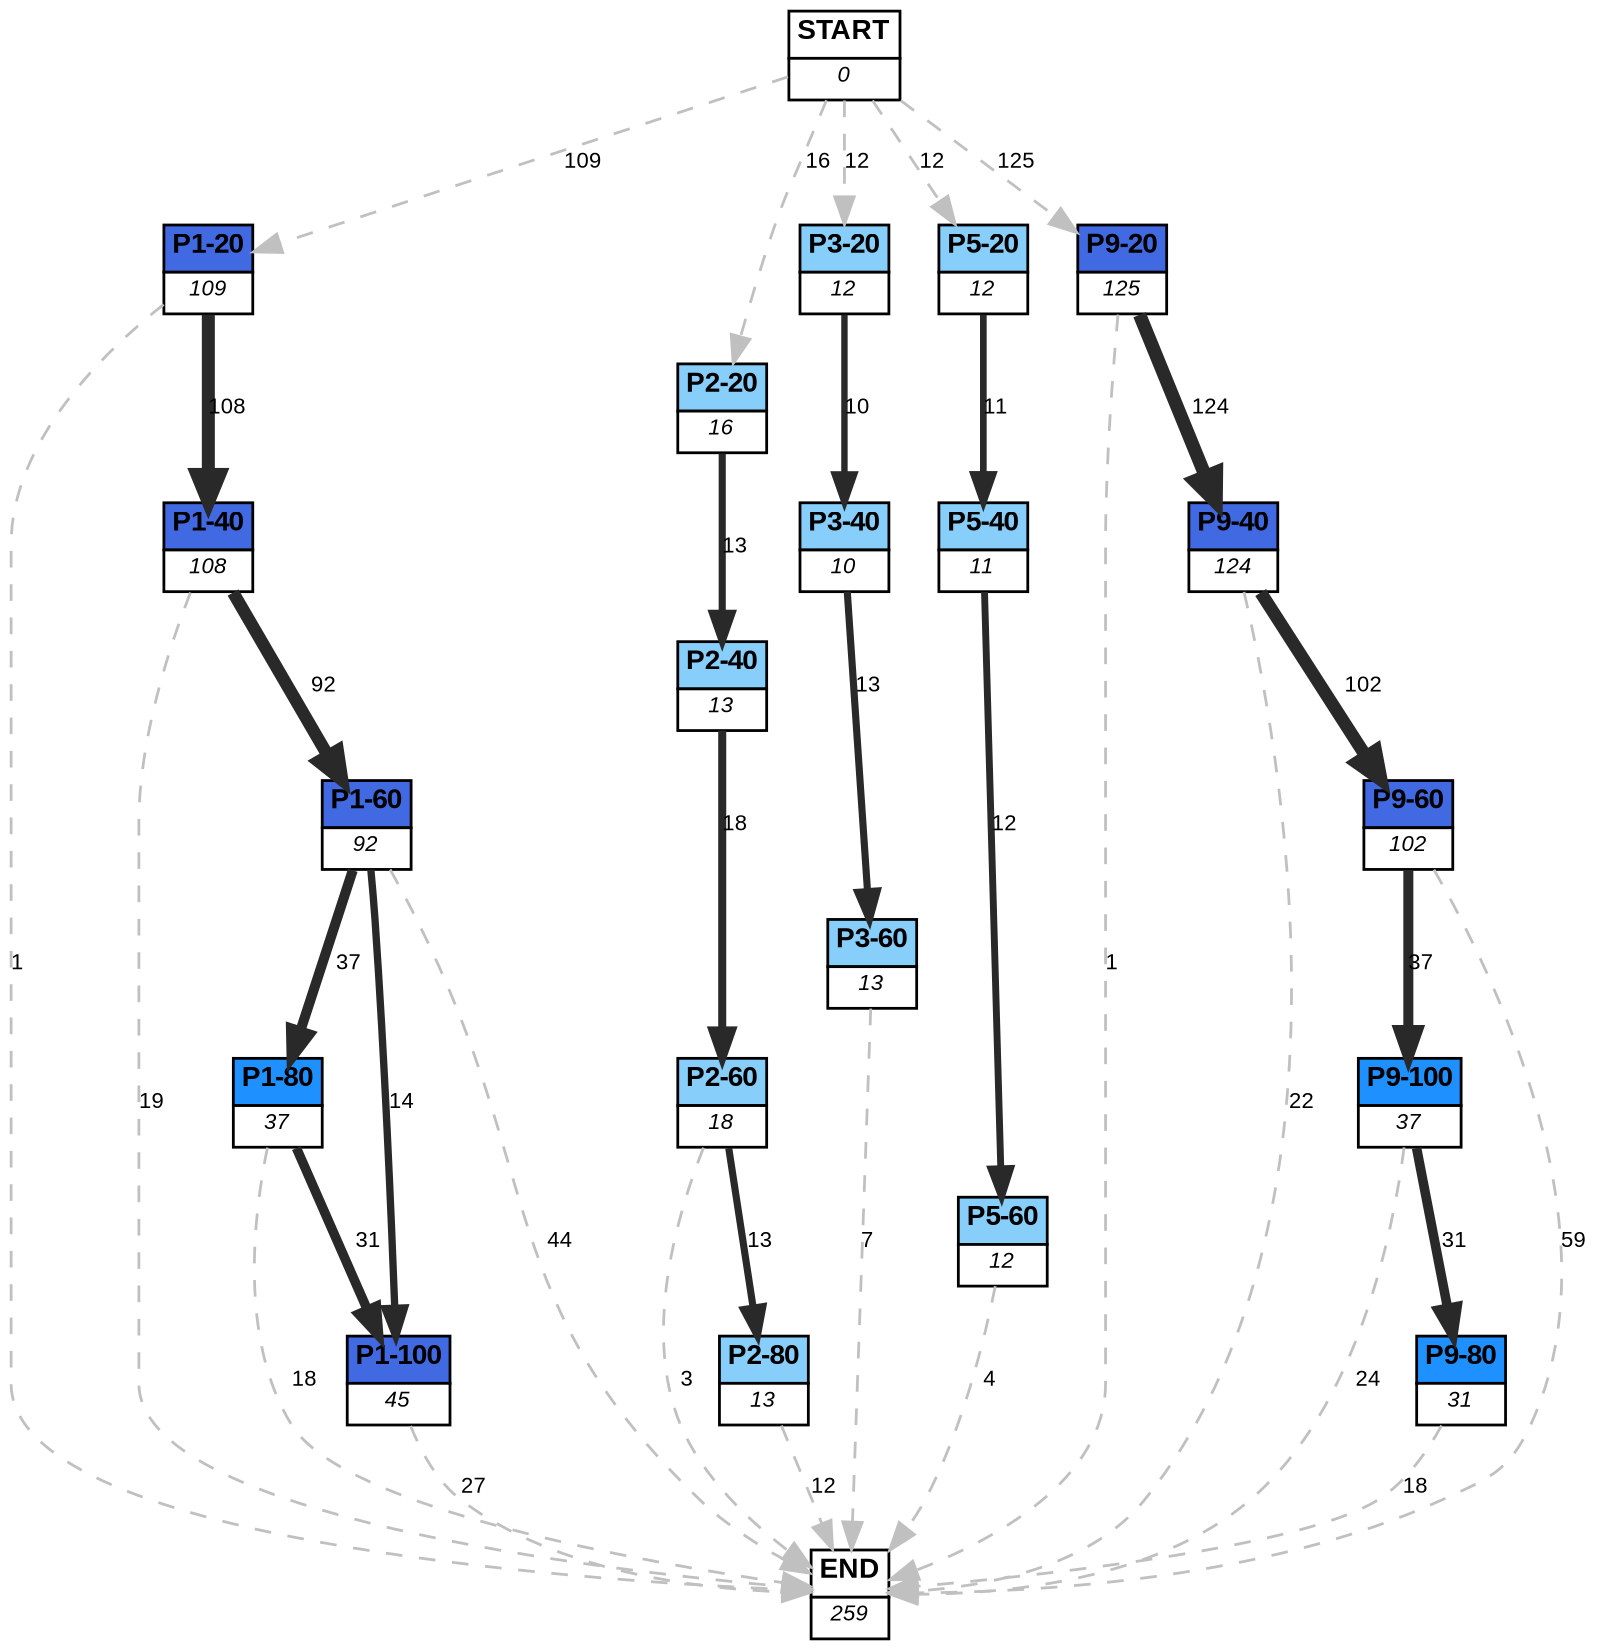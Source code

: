 digraph graphname {
	dpi = 150
	size="16,11!";
	margin = 0;
"P1-20" [shape=plain, label=<<table border="0" cellborder="1" cellspacing="0"><tr><td bgcolor="royalblue"><FONT face="Arial" POINT-SIZE="10"><b>P1-20</b></FONT></td></tr><tr><td bgcolor="white"><FONT face="Arial" POINT-SIZE="8"><i>109</i></FONT></td></tr></table>>]
"P1-40" [shape=plain, label=<<table border="0" cellborder="1" cellspacing="0"><tr><td bgcolor="royalblue"><FONT face="Arial" POINT-SIZE="10"><b>P1-40</b></FONT></td></tr><tr><td bgcolor="white"><FONT face="Arial" POINT-SIZE="8"><i>108</i></FONT></td></tr></table>>]
"P1-60" [shape=plain, label=<<table border="0" cellborder="1" cellspacing="0"><tr><td bgcolor="royalblue"><FONT face="Arial" POINT-SIZE="10"><b>P1-60</b></FONT></td></tr><tr><td bgcolor="white"><FONT face="Arial" POINT-SIZE="8"><i>92</i></FONT></td></tr></table>>]
"P1-80" [shape=plain, label=<<table border="0" cellborder="1" cellspacing="0"><tr><td bgcolor="dodgerblue"><FONT face="Arial" POINT-SIZE="10"><b>P1-80</b></FONT></td></tr><tr><td bgcolor="white"><FONT face="Arial" POINT-SIZE="8"><i>37</i></FONT></td></tr></table>>]
"P1-100" [shape=plain, label=<<table border="0" cellborder="1" cellspacing="0"><tr><td bgcolor="royalblue"><FONT face="Arial" POINT-SIZE="10"><b>P1-100</b></FONT></td></tr><tr><td bgcolor="white"><FONT face="Arial" POINT-SIZE="8"><i>45</i></FONT></td></tr></table>>]
"P2-20" [shape=plain, label=<<table border="0" cellborder="1" cellspacing="0"><tr><td bgcolor="lightskyblue"><FONT face="Arial" POINT-SIZE="10"><b>P2-20</b></FONT></td></tr><tr><td bgcolor="white"><FONT face="Arial" POINT-SIZE="8"><i>16</i></FONT></td></tr></table>>]
"P2-40" [shape=plain, label=<<table border="0" cellborder="1" cellspacing="0"><tr><td bgcolor="lightskyblue"><FONT face="Arial" POINT-SIZE="10"><b>P2-40</b></FONT></td></tr><tr><td bgcolor="white"><FONT face="Arial" POINT-SIZE="8"><i>13</i></FONT></td></tr></table>>]
"P2-60" [shape=plain, label=<<table border="0" cellborder="1" cellspacing="0"><tr><td bgcolor="lightskyblue"><FONT face="Arial" POINT-SIZE="10"><b>P2-60</b></FONT></td></tr><tr><td bgcolor="white"><FONT face="Arial" POINT-SIZE="8"><i>18</i></FONT></td></tr></table>>]
"P2-80" [shape=plain, label=<<table border="0" cellborder="1" cellspacing="0"><tr><td bgcolor="lightskyblue"><FONT face="Arial" POINT-SIZE="10"><b>P2-80</b></FONT></td></tr><tr><td bgcolor="white"><FONT face="Arial" POINT-SIZE="8"><i>13</i></FONT></td></tr></table>>]
"P3-20" [shape=plain, label=<<table border="0" cellborder="1" cellspacing="0"><tr><td bgcolor="lightskyblue"><FONT face="Arial" POINT-SIZE="10"><b>P3-20</b></FONT></td></tr><tr><td bgcolor="white"><FONT face="Arial" POINT-SIZE="8"><i>12</i></FONT></td></tr></table>>]
"P3-40" [shape=plain, label=<<table border="0" cellborder="1" cellspacing="0"><tr><td bgcolor="lightskyblue"><FONT face="Arial" POINT-SIZE="10"><b>P3-40</b></FONT></td></tr><tr><td bgcolor="white"><FONT face="Arial" POINT-SIZE="8"><i>10</i></FONT></td></tr></table>>]
"P3-60" [shape=plain, label=<<table border="0" cellborder="1" cellspacing="0"><tr><td bgcolor="lightskyblue"><FONT face="Arial" POINT-SIZE="10"><b>P3-60</b></FONT></td></tr><tr><td bgcolor="white"><FONT face="Arial" POINT-SIZE="8"><i>13</i></FONT></td></tr></table>>]
"P5-20" [shape=plain, label=<<table border="0" cellborder="1" cellspacing="0"><tr><td bgcolor="lightskyblue"><FONT face="Arial" POINT-SIZE="10"><b>P5-20</b></FONT></td></tr><tr><td bgcolor="white"><FONT face="Arial" POINT-SIZE="8"><i>12</i></FONT></td></tr></table>>]
"P5-40" [shape=plain, label=<<table border="0" cellborder="1" cellspacing="0"><tr><td bgcolor="lightskyblue"><FONT face="Arial" POINT-SIZE="10"><b>P5-40</b></FONT></td></tr><tr><td bgcolor="white"><FONT face="Arial" POINT-SIZE="8"><i>11</i></FONT></td></tr></table>>]
"P5-60" [shape=plain, label=<<table border="0" cellborder="1" cellspacing="0"><tr><td bgcolor="lightskyblue"><FONT face="Arial" POINT-SIZE="10"><b>P5-60</b></FONT></td></tr><tr><td bgcolor="white"><FONT face="Arial" POINT-SIZE="8"><i>12</i></FONT></td></tr></table>>]
"P9-20" [shape=plain, label=<<table border="0" cellborder="1" cellspacing="0"><tr><td bgcolor="royalblue"><FONT face="Arial" POINT-SIZE="10"><b>P9-20</b></FONT></td></tr><tr><td bgcolor="white"><FONT face="Arial" POINT-SIZE="8"><i>125</i></FONT></td></tr></table>>]
"P9-40" [shape=plain, label=<<table border="0" cellborder="1" cellspacing="0"><tr><td bgcolor="royalblue"><FONT face="Arial" POINT-SIZE="10"><b>P9-40</b></FONT></td></tr><tr><td bgcolor="white"><FONT face="Arial" POINT-SIZE="8"><i>124</i></FONT></td></tr></table>>]
"P9-60" [shape=plain, label=<<table border="0" cellborder="1" cellspacing="0"><tr><td bgcolor="royalblue"><FONT face="Arial" POINT-SIZE="10"><b>P9-60</b></FONT></td></tr><tr><td bgcolor="white"><FONT face="Arial" POINT-SIZE="8"><i>102</i></FONT></td></tr></table>>]
"P9-100" [shape=plain, label=<<table border="0" cellborder="1" cellspacing="0"><tr><td bgcolor="dodgerblue"><FONT face="Arial" POINT-SIZE="10"><b>P9-100</b></FONT></td></tr><tr><td bgcolor="white"><FONT face="Arial" POINT-SIZE="8"><i>37</i></FONT></td></tr></table>>]
"P9-80" [shape=plain, label=<<table border="0" cellborder="1" cellspacing="0"><tr><td bgcolor="dodgerblue"><FONT face="Arial" POINT-SIZE="10"><b>P9-80</b></FONT></td></tr><tr><td bgcolor="white"><FONT face="Arial" POINT-SIZE="8"><i>31</i></FONT></td></tr></table>>]
"START" [shape=plain, label=<<table border="0" cellborder="1" cellspacing="0"><tr><td bgcolor="white"><FONT face="Arial" POINT-SIZE="10"><b>START</b></FONT></td></tr><tr><td bgcolor="white"><FONT face="Arial" POINT-SIZE="8"><i>0</i></FONT></td></tr></table>>]
"END" [shape=plain, label=<<table border="0" cellborder="1" cellspacing="0"><tr><td bgcolor="white"><FONT face="Arial" POINT-SIZE="10"><b>END</b></FONT></td></tr><tr><td bgcolor="white"><FONT face="Arial" POINT-SIZE="8"><i>259</i></FONT></td></tr></table>>]
"P1-20" -> "P1-40" [ color=grey16 penwidth = "4.68213122712422"label ="108" labelfloat=false fontname="Arial" fontsize=8]
"P1-20" -> "END" [ style = dashed color=grey label ="1" labelfloat=false fontname="Arial" fontsize=8]
"P1-40" -> "P1-60" [ color=grey16 penwidth = "4.5217885770490405"label ="92" labelfloat=false fontname="Arial" fontsize=8]
"P1-40" -> "END" [ style = dashed color=grey label ="19" labelfloat=false fontname="Arial" fontsize=8]
"P1-60" -> "P1-80" [ color=grey16 penwidth = "3.6109179126442243"label ="37" labelfloat=false fontname="Arial" fontsize=8]
"P1-60" -> "P1-100" [ color=grey16 penwidth = "2.6390573296152584"label ="14" labelfloat=false fontname="Arial" fontsize=8]
"P1-60" -> "END" [ style = dashed color=grey label ="44" labelfloat=false fontname="Arial" fontsize=8]
"P1-80" -> "P1-100" [ color=grey16 penwidth = "3.4339872044851463"label ="31" labelfloat=false fontname="Arial" fontsize=8]
"P1-80" -> "END" [ style = dashed color=grey label ="18" labelfloat=false fontname="Arial" fontsize=8]
"P1-100" -> "END" [ style = dashed color=grey label ="27" labelfloat=false fontname="Arial" fontsize=8]
"P2-20" -> "P2-40" [ color=grey16 penwidth = "2.5649493574615367"label ="13" labelfloat=false fontname="Arial" fontsize=8]
"P2-40" -> "P2-60" [ color=grey16 penwidth = "2.8903717578961645"label ="18" labelfloat=false fontname="Arial" fontsize=8]
"P2-60" -> "P2-80" [ color=grey16 penwidth = "2.5649493574615367"label ="13" labelfloat=false fontname="Arial" fontsize=8]
"P2-60" -> "END" [ style = dashed color=grey label ="3" labelfloat=false fontname="Arial" fontsize=8]
"P2-80" -> "END" [ style = dashed color=grey label ="12" labelfloat=false fontname="Arial" fontsize=8]
"P3-20" -> "P3-40" [ color=grey16 penwidth = "2.302585092994046"label ="10" labelfloat=false fontname="Arial" fontsize=8]
"P3-40" -> "P3-60" [ color=grey16 penwidth = "2.5649493574615367"label ="13" labelfloat=false fontname="Arial" fontsize=8]
"P3-60" -> "END" [ style = dashed color=grey label ="7" labelfloat=false fontname="Arial" fontsize=8]
"P5-20" -> "P5-40" [ color=grey16 penwidth = "2.3978952727983707"label ="11" labelfloat=false fontname="Arial" fontsize=8]
"P5-40" -> "P5-60" [ color=grey16 penwidth = "2.4849066497880004"label ="12" labelfloat=false fontname="Arial" fontsize=8]
"P5-60" -> "END" [ style = dashed color=grey label ="4" labelfloat=false fontname="Arial" fontsize=8]
"P9-20" -> "P9-40" [ color=grey16 penwidth = "4.820281565605037"label ="124" labelfloat=false fontname="Arial" fontsize=8]
"P9-20" -> "END" [ style = dashed color=grey label ="1" labelfloat=false fontname="Arial" fontsize=8]
"P9-40" -> "P9-60" [ color=grey16 penwidth = "4.624972813284271"label ="102" labelfloat=false fontname="Arial" fontsize=8]
"P9-40" -> "END" [ style = dashed color=grey label ="22" labelfloat=false fontname="Arial" fontsize=8]
"P9-60" -> "P9-100" [ color=grey16 penwidth = "3.6109179126442243"label ="37" labelfloat=false fontname="Arial" fontsize=8]
"P9-60" -> "END" [ style = dashed color=grey label ="59" labelfloat=false fontname="Arial" fontsize=8]
"P9-100" -> "P9-80" [ color=grey16 penwidth = "3.4339872044851463"label ="31" labelfloat=false fontname="Arial" fontsize=8]
"P9-100" -> "END" [ style = dashed color=grey label ="24" labelfloat=false fontname="Arial" fontsize=8]
"P9-80" -> "END" [ style = dashed color=grey label ="18" labelfloat=false fontname="Arial" fontsize=8]
"START" -> "P1-20" [ style = dashed color=grey label ="109" labelfloat=false fontname="Arial" fontsize=8]
"START" -> "P2-20" [ style = dashed color=grey label ="16" labelfloat=false fontname="Arial" fontsize=8]
"START" -> "P3-20" [ style = dashed color=grey label ="12" labelfloat=false fontname="Arial" fontsize=8]
"START" -> "P5-20" [ style = dashed color=grey label ="12" labelfloat=false fontname="Arial" fontsize=8]
"START" -> "P9-20" [ style = dashed color=grey label ="125" labelfloat=false fontname="Arial" fontsize=8]
}